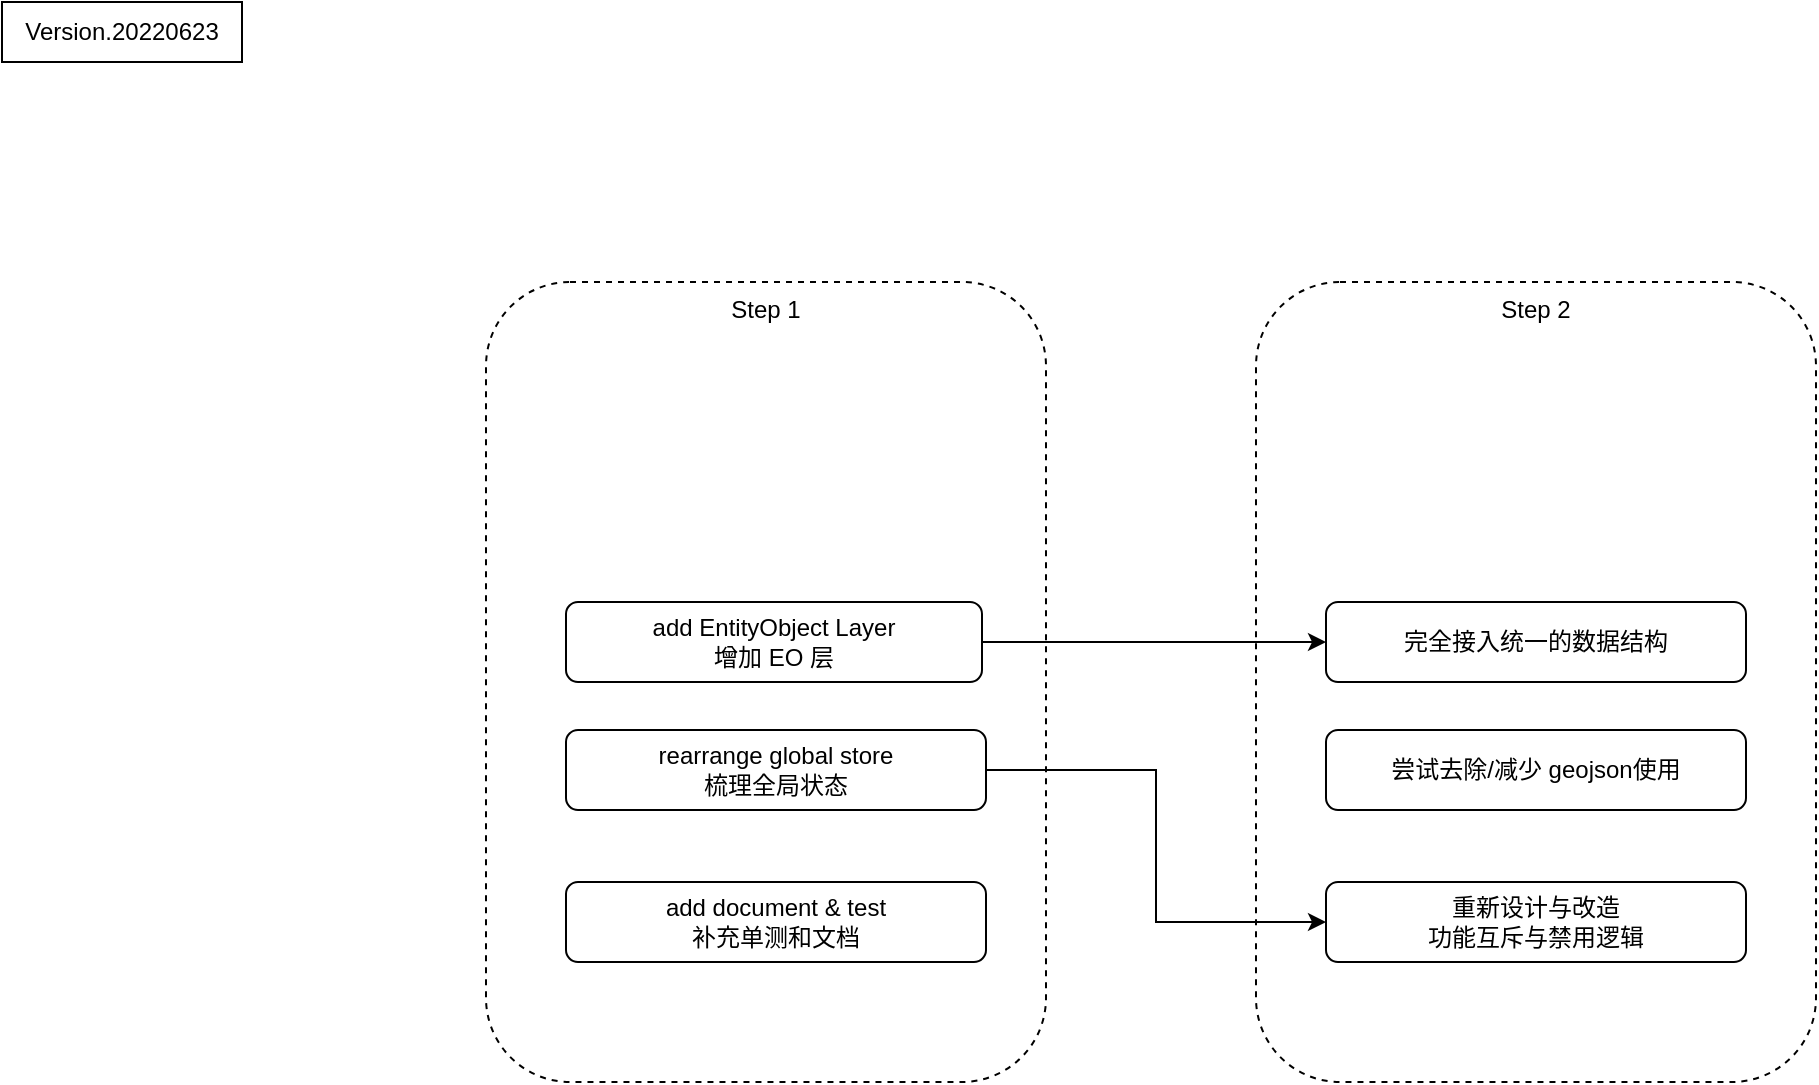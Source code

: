 <mxfile version="20.0.3" type="github" pages="2">
  <diagram id="YiE5o57jWSvUvqoF0h6f" name="Roadmap">
    <mxGraphModel dx="1426" dy="705" grid="1" gridSize="10" guides="1" tooltips="1" connect="1" arrows="1" fold="1" page="1" pageScale="1" pageWidth="1169" pageHeight="827" math="0" shadow="0">
      <root>
        <mxCell id="0" />
        <mxCell id="1" parent="0" />
        <mxCell id="myp9pq8fVBCkrFy17xMi-6" value="Step 2" style="rounded=1;whiteSpace=wrap;html=1;fillColor=none;dashed=1;verticalAlign=top;" parent="1" vertex="1">
          <mxGeometry x="637" y="150" width="280" height="400" as="geometry" />
        </mxCell>
        <mxCell id="myp9pq8fVBCkrFy17xMi-4" value="Step 1" style="rounded=1;whiteSpace=wrap;html=1;fillColor=none;dashed=1;verticalAlign=top;" parent="1" vertex="1">
          <mxGeometry x="252" y="150" width="280" height="400" as="geometry" />
        </mxCell>
        <mxCell id="myp9pq8fVBCkrFy17xMi-11" style="edgeStyle=orthogonalEdgeStyle;rounded=0;orthogonalLoop=1;jettySize=auto;html=1;exitX=1;exitY=0.5;exitDx=0;exitDy=0;entryX=0;entryY=0.5;entryDx=0;entryDy=0;" parent="1" source="myp9pq8fVBCkrFy17xMi-1" target="3" edge="1">
          <mxGeometry relative="1" as="geometry">
            <mxPoint x="550" y="330" as="targetPoint" />
          </mxGeometry>
        </mxCell>
        <mxCell id="myp9pq8fVBCkrFy17xMi-1" value="add EntityObject Layer&lt;br&gt;增加 EO 层" style="rounded=1;whiteSpace=wrap;html=1;" parent="1" vertex="1">
          <mxGeometry x="292" y="310" width="208" height="40" as="geometry" />
        </mxCell>
        <mxCell id="myp9pq8fVBCkrFy17xMi-8" style="edgeStyle=orthogonalEdgeStyle;rounded=0;orthogonalLoop=1;jettySize=auto;html=1;entryX=0;entryY=0.5;entryDx=0;entryDy=0;" parent="1" source="myp9pq8fVBCkrFy17xMi-2" target="myp9pq8fVBCkrFy17xMi-5" edge="1">
          <mxGeometry relative="1" as="geometry" />
        </mxCell>
        <mxCell id="myp9pq8fVBCkrFy17xMi-2" value="rearrange global store&lt;br&gt;梳理全局状态" style="rounded=1;whiteSpace=wrap;html=1;" parent="1" vertex="1">
          <mxGeometry x="292" y="374" width="210" height="40" as="geometry" />
        </mxCell>
        <mxCell id="myp9pq8fVBCkrFy17xMi-3" value="add document &amp;amp; test&lt;br&gt;补充单测和文档" style="rounded=1;whiteSpace=wrap;html=1;" parent="1" vertex="1">
          <mxGeometry x="292" y="450" width="210" height="40" as="geometry" />
        </mxCell>
        <mxCell id="myp9pq8fVBCkrFy17xMi-5" value="重新设计与改造&lt;br&gt;功能互斥与禁用逻辑" style="rounded=1;whiteSpace=wrap;html=1;" parent="1" vertex="1">
          <mxGeometry x="672" y="450" width="210" height="40" as="geometry" />
        </mxCell>
        <mxCell id="myp9pq8fVBCkrFy17xMi-9" value="Version.20220623" style="rounded=0;whiteSpace=wrap;html=1;fillColor=none;" parent="1" vertex="1">
          <mxGeometry x="10" y="10" width="120" height="30" as="geometry" />
        </mxCell>
        <mxCell id="myp9pq8fVBCkrFy17xMi-10" value="尝试去除/减少 geojson使用" style="rounded=1;whiteSpace=wrap;html=1;" parent="1" vertex="1">
          <mxGeometry x="672" y="374" width="210" height="40" as="geometry" />
        </mxCell>
        <mxCell id="3" value="完全接入统一的数据结构" style="rounded=1;whiteSpace=wrap;html=1;" parent="1" vertex="1">
          <mxGeometry x="672" y="310" width="210" height="40" as="geometry" />
        </mxCell>
      </root>
    </mxGraphModel>
  </diagram>
  <diagram id="PZfzZNaTvzWQmKP6ip1n" name="EO">
    <mxGraphModel dx="1426" dy="705" grid="1" gridSize="10" guides="1" tooltips="1" connect="1" arrows="1" fold="1" page="1" pageScale="1" pageWidth="1169" pageHeight="827" math="0" shadow="0">
      <root>
        <mxCell id="6CST_ldn4HrXpU7ngzwl-0" />
        <mxCell id="6CST_ldn4HrXpU7ngzwl-1" parent="6CST_ldn4HrXpU7ngzwl-0" />
        <mxCell id="6CST_ldn4HrXpU7ngzwl-2" value="DO" style="text;html=1;strokeColor=none;fillColor=none;align=center;verticalAlign=middle;whiteSpace=wrap;rounded=0;fontStyle=1" parent="6CST_ldn4HrXpU7ngzwl-1" vertex="1">
          <mxGeometry x="110" y="130" width="60" height="30" as="geometry" />
        </mxCell>
        <mxCell id="UQHJfrH1eQ4CoD49mELn-0" value="Version.20220706" style="rounded=0;whiteSpace=wrap;html=1;fillColor=none;" parent="6CST_ldn4HrXpU7ngzwl-1" vertex="1">
          <mxGeometry x="10" y="10" width="120" height="30" as="geometry" />
        </mxCell>
        <mxCell id="UQHJfrH1eQ4CoD49mELn-1" value="EO" style="text;html=1;strokeColor=none;fillColor=none;align=center;verticalAlign=middle;whiteSpace=wrap;rounded=0;fontStyle=1" parent="6CST_ldn4HrXpU7ngzwl-1" vertex="1">
          <mxGeometry x="290" y="130" width="60" height="30" as="geometry" />
        </mxCell>
        <mxCell id="UQHJfrH1eQ4CoD49mELn-2" value="VO" style="text;html=1;strokeColor=none;fillColor=none;align=center;verticalAlign=middle;whiteSpace=wrap;rounded=0;fontStyle=1" parent="6CST_ldn4HrXpU7ngzwl-1" vertex="1">
          <mxGeometry x="470" y="130" width="60" height="30" as="geometry" />
        </mxCell>
        <mxCell id="UQHJfrH1eQ4CoD49mELn-3" value="xkObject3D" style="text;html=1;strokeColor=none;fillColor=none;align=center;verticalAlign=middle;whiteSpace=wrap;rounded=0;fontStyle=1" parent="6CST_ldn4HrXpU7ngzwl-1" vertex="1">
          <mxGeometry x="635" y="130" width="90" height="30" as="geometry" />
        </mxCell>
        <mxCell id="UQHJfrH1eQ4CoD49mELn-4" value="&lt;b style=&quot;font-size: 13px&quot;&gt;&lt;font style=&quot;font-size: 13px&quot; color=&quot;#336afe&quot;&gt;TREE&lt;/font&gt;&lt;/b&gt;" style="text;html=1;strokeColor=#336afe;fillColor=none;align=center;verticalAlign=middle;whiteSpace=wrap;rounded=1;imageWidth=26;fontSize=13;spacing=0;" parent="6CST_ldn4HrXpU7ngzwl-1" vertex="1">
          <mxGeometry x="298" y="160" width="44" height="19" as="geometry" />
        </mxCell>
        <mxCell id="UQHJfrH1eQ4CoD49mELn-5" value="&lt;b style=&quot;font-size: 13px&quot;&gt;&lt;font style=&quot;font-size: 13px&quot; color=&quot;#336afe&quot;&gt;TREE&lt;/font&gt;&lt;/b&gt;" style="text;html=1;strokeColor=#336AFE;fillColor=none;align=center;verticalAlign=middle;whiteSpace=wrap;rounded=1;imageWidth=26;fontSize=13;spacing=0;" parent="6CST_ldn4HrXpU7ngzwl-1" vertex="1">
          <mxGeometry x="478" y="160" width="44" height="19" as="geometry" />
        </mxCell>
        <mxCell id="UQHJfrH1eQ4CoD49mELn-7" value="&lt;span style=&quot;font-weight: normal&quot;&gt;Three.Group/Mesh&lt;/span&gt;" style="text;html=1;strokeColor=none;fillColor=none;align=center;verticalAlign=middle;whiteSpace=wrap;rounded=0;fontStyle=1" parent="6CST_ldn4HrXpU7ngzwl-1" vertex="1">
          <mxGeometry x="650" y="40" width="60" height="30" as="geometry" />
        </mxCell>
        <mxCell id="UQHJfrH1eQ4CoD49mELn-8" value="" style="endArrow=classic;html=1;fontSize=13;fontColor=#FFFF00;exitX=1;exitY=0.5;exitDx=0;exitDy=0;entryX=0;entryY=0.5;entryDx=0;entryDy=0;" parent="6CST_ldn4HrXpU7ngzwl-1" source="6CST_ldn4HrXpU7ngzwl-2" target="UQHJfrH1eQ4CoD49mELn-1" edge="1">
          <mxGeometry width="50" height="50" relative="1" as="geometry">
            <mxPoint x="390" y="360" as="sourcePoint" />
            <mxPoint x="440" y="310" as="targetPoint" />
          </mxGeometry>
        </mxCell>
        <mxCell id="UQHJfrH1eQ4CoD49mELn-9" value="" style="endArrow=classic;html=1;fontSize=13;fontColor=#FFFF00;exitX=1;exitY=0.5;exitDx=0;exitDy=0;entryX=0;entryY=0.5;entryDx=0;entryDy=0;" parent="6CST_ldn4HrXpU7ngzwl-1" source="UQHJfrH1eQ4CoD49mELn-2" target="UQHJfrH1eQ4CoD49mELn-3" edge="1">
          <mxGeometry width="50" height="50" relative="1" as="geometry">
            <mxPoint x="570" y="280" as="sourcePoint" />
            <mxPoint x="690" y="280" as="targetPoint" />
          </mxGeometry>
        </mxCell>
        <mxCell id="UQHJfrH1eQ4CoD49mELn-10" value="" style="endArrow=classic;html=1;fontSize=13;fontColor=#FFFF00;" parent="6CST_ldn4HrXpU7ngzwl-1" source="UQHJfrH1eQ4CoD49mELn-1" target="UQHJfrH1eQ4CoD49mELn-2" edge="1">
          <mxGeometry width="50" height="50" relative="1" as="geometry">
            <mxPoint x="350" y="144.5" as="sourcePoint" />
            <mxPoint x="470" y="144.5" as="targetPoint" />
          </mxGeometry>
        </mxCell>
        <mxCell id="UQHJfrH1eQ4CoD49mELn-12" value="" style="endArrow=classic;html=1;fontSize=13;fontColor=#FFFF00;exitX=1;exitY=0.5;exitDx=0;exitDy=0;entryX=0;entryY=0.5;entryDx=0;entryDy=0;dashed=1;" parent="6CST_ldn4HrXpU7ngzwl-1" source="UQHJfrH1eQ4CoD49mELn-13" target="6CST_ldn4HrXpU7ngzwl-2" edge="1">
          <mxGeometry width="50" height="50" relative="1" as="geometry">
            <mxPoint x="200" y="290" as="sourcePoint" />
            <mxPoint x="320" y="290" as="targetPoint" />
          </mxGeometry>
        </mxCell>
        <mxCell id="UQHJfrH1eQ4CoD49mELn-13" value="&lt;span style=&quot;font-weight: normal&quot;&gt;Backend&lt;/span&gt;" style="text;html=1;strokeColor=none;fillColor=none;align=center;verticalAlign=middle;whiteSpace=wrap;rounded=0;fontStyle=1;textOpacity=60;" parent="6CST_ldn4HrXpU7ngzwl-1" vertex="1">
          <mxGeometry x="10" y="130" width="60" height="30" as="geometry" />
        </mxCell>
        <mxCell id="35N5Ec332T6qUWRBy9Zr-0" value="&lt;span style=&quot;font-weight: normal&quot;&gt;View&lt;/span&gt;" style="text;html=1;strokeColor=none;fillColor=none;align=center;verticalAlign=middle;whiteSpace=wrap;rounded=0;fontStyle=1;textOpacity=60;" parent="6CST_ldn4HrXpU7ngzwl-1" vertex="1">
          <mxGeometry x="760" y="130" width="60" height="30" as="geometry" />
        </mxCell>
        <mxCell id="35N5Ec332T6qUWRBy9Zr-1" value="" style="endArrow=classic;html=1;fontSize=13;fontColor=#FFFF00;exitX=1;exitY=0.5;exitDx=0;exitDy=0;entryX=0;entryY=0.5;entryDx=0;entryDy=0;dashed=1;" parent="6CST_ldn4HrXpU7ngzwl-1" source="UQHJfrH1eQ4CoD49mELn-3" target="35N5Ec332T6qUWRBy9Zr-0" edge="1">
          <mxGeometry width="50" height="50" relative="1" as="geometry">
            <mxPoint x="80" y="155" as="sourcePoint" />
            <mxPoint x="120" y="155" as="targetPoint" />
          </mxGeometry>
        </mxCell>
        <mxCell id="BwN-gAhCA8Xk8vMQn4hv-0" value="&lt;font color=&quot;#000000&quot;&gt;extends&lt;/font&gt;" style="shape=flexArrow;endArrow=classic;html=1;dashed=1;fontColor=#336AFE;entryX=0.5;entryY=1;entryDx=0;entryDy=0;exitX=0.5;exitY=0;exitDx=0;exitDy=0;" parent="6CST_ldn4HrXpU7ngzwl-1" source="UQHJfrH1eQ4CoD49mELn-3" target="UQHJfrH1eQ4CoD49mELn-7" edge="1">
          <mxGeometry width="50" height="50" relative="1" as="geometry">
            <mxPoint x="390" y="360" as="sourcePoint" />
            <mxPoint x="440" y="310" as="targetPoint" />
          </mxGeometry>
        </mxCell>
        <mxCell id="BwN-gAhCA8Xk8vMQn4hv-1" value="BuildingComplex" style="text;html=1;strokeColor=none;fillColor=none;align=center;verticalAlign=middle;whiteSpace=wrap;rounded=0;fontColor=#000000;" parent="6CST_ldn4HrXpU7ngzwl-1" vertex="1">
          <mxGeometry x="110" y="240" width="60" height="30" as="geometry" />
        </mxCell>
        <mxCell id="BwN-gAhCA8Xk8vMQn4hv-2" value="OutlineGroup" style="text;html=1;strokeColor=none;fillColor=none;align=center;verticalAlign=middle;whiteSpace=wrap;rounded=0;fontColor=#000000;" parent="6CST_ldn4HrXpU7ngzwl-1" vertex="1">
          <mxGeometry x="110" y="380" width="60" height="30" as="geometry" />
        </mxCell>
        <mxCell id="BwN-gAhCA8Xk8vMQn4hv-3" value="BuildingSingle" style="text;html=1;strokeColor=none;fillColor=none;align=center;verticalAlign=middle;whiteSpace=wrap;rounded=0;fontColor=#000000;" parent="6CST_ldn4HrXpU7ngzwl-1" vertex="1">
          <mxGeometry x="110" y="310" width="60" height="30" as="geometry" />
        </mxCell>
        <mxCell id="BwN-gAhCA8Xk8vMQn4hv-4" value="Outline" style="text;html=1;strokeColor=none;fillColor=none;align=center;verticalAlign=middle;whiteSpace=wrap;rounded=0;fontColor=#000000;" parent="6CST_ldn4HrXpU7ngzwl-1" vertex="1">
          <mxGeometry x="110" y="450" width="60" height="30" as="geometry" />
        </mxCell>
        <mxCell id="BwN-gAhCA8Xk8vMQn4hv-5" value="LayoutUnit" style="text;html=1;strokeColor=none;fillColor=none;align=center;verticalAlign=middle;whiteSpace=wrap;rounded=0;fontColor=#000000;" parent="6CST_ldn4HrXpU7ngzwl-1" vertex="1">
          <mxGeometry x="110" y="520" width="60" height="30" as="geometry" />
        </mxCell>
        <mxCell id="BwN-gAhCA8Xk8vMQn4hv-6" value="" style="shape=flexArrow;endArrow=classic;html=1;fontColor=#000000;exitX=0.5;exitY=0;exitDx=0;exitDy=0;entryX=0.5;entryY=1;entryDx=0;entryDy=0;" parent="6CST_ldn4HrXpU7ngzwl-1" source="BwN-gAhCA8Xk8vMQn4hv-5" target="BwN-gAhCA8Xk8vMQn4hv-4" edge="1">
          <mxGeometry width="50" height="50" relative="1" as="geometry">
            <mxPoint x="390" y="380" as="sourcePoint" />
            <mxPoint x="440" y="330" as="targetPoint" />
          </mxGeometry>
        </mxCell>
        <mxCell id="BwN-gAhCA8Xk8vMQn4hv-7" value="" style="shape=flexArrow;endArrow=classic;html=1;fontColor=#000000;exitX=0.5;exitY=0;exitDx=0;exitDy=0;entryX=0.5;entryY=1;entryDx=0;entryDy=0;" parent="6CST_ldn4HrXpU7ngzwl-1" source="BwN-gAhCA8Xk8vMQn4hv-4" target="BwN-gAhCA8Xk8vMQn4hv-2" edge="1">
          <mxGeometry width="50" height="50" relative="1" as="geometry">
            <mxPoint x="310" y="460" as="sourcePoint" />
            <mxPoint x="310" y="420" as="targetPoint" />
          </mxGeometry>
        </mxCell>
        <mxCell id="BwN-gAhCA8Xk8vMQn4hv-8" value="" style="shape=flexArrow;endArrow=classic;html=1;fontColor=#000000;exitX=0.5;exitY=0;exitDx=0;exitDy=0;entryX=0.5;entryY=1;entryDx=0;entryDy=0;" parent="6CST_ldn4HrXpU7ngzwl-1" source="BwN-gAhCA8Xk8vMQn4hv-2" target="BwN-gAhCA8Xk8vMQn4hv-3" edge="1">
          <mxGeometry width="50" height="50" relative="1" as="geometry">
            <mxPoint x="380" y="500" as="sourcePoint" />
            <mxPoint x="380" y="460" as="targetPoint" />
          </mxGeometry>
        </mxCell>
        <mxCell id="BwN-gAhCA8Xk8vMQn4hv-9" value="" style="shape=flexArrow;endArrow=classic;html=1;fontColor=#000000;exitX=0.5;exitY=0;exitDx=0;exitDy=0;entryX=0.5;entryY=1;entryDx=0;entryDy=0;" parent="6CST_ldn4HrXpU7ngzwl-1" source="BwN-gAhCA8Xk8vMQn4hv-3" target="BwN-gAhCA8Xk8vMQn4hv-1" edge="1">
          <mxGeometry width="50" height="50" relative="1" as="geometry">
            <mxPoint x="420" y="490" as="sourcePoint" />
            <mxPoint x="420" y="450" as="targetPoint" />
          </mxGeometry>
        </mxCell>
        <mxCell id="BwN-gAhCA8Xk8vMQn4hv-10" value="GuideLine" style="text;html=1;strokeColor=none;fillColor=none;align=center;verticalAlign=middle;whiteSpace=wrap;rounded=0;fontColor=#000000;" parent="6CST_ldn4HrXpU7ngzwl-1" vertex="1">
          <mxGeometry x="110" y="190" width="60" height="30" as="geometry" />
        </mxCell>
        <mxCell id="BwN-gAhCA8Xk8vMQn4hv-11" value="&lt;p&gt;Common attributes:&lt;/p&gt;&lt;p&gt;&lt;ul&gt;&lt;li&gt;name;&lt;/li&gt;&lt;li&gt;hash:&lt;/li&gt;&lt;li&gt;toVO/VO;&lt;/li&gt;&lt;li&gt;toDO/DO;&lt;/li&gt;&lt;li&gt;createByDO;&lt;/li&gt;&lt;li&gt;...&lt;/li&gt;&lt;/ul&gt;&lt;/p&gt;" style="text;html=1;strokeColor=default;fillColor=none;spacing=5;spacingTop=-20;whiteSpace=wrap;overflow=hidden;rounded=1;fontColor=#000000;arcSize=4;imageWidth=24;" parent="6CST_ldn4HrXpU7ngzwl-1" vertex="1">
          <mxGeometry x="260" y="290" width="120" height="160" as="geometry" />
        </mxCell>
        <mxCell id="BwN-gAhCA8Xk8vMQn4hv-12" value="&lt;p&gt;Common attributes:&lt;/p&gt;&lt;p&gt;&lt;/p&gt;&lt;ul&gt;&lt;li&gt;name;&lt;/li&gt;&lt;li&gt;toEO/EO;&lt;/li&gt;&lt;li&gt;createByEO;&lt;/li&gt;&lt;li&gt;...&lt;/li&gt;&lt;/ul&gt;&lt;p&gt;&lt;/p&gt;" style="text;html=1;strokeColor=default;fillColor=none;spacing=5;spacingTop=-20;whiteSpace=wrap;overflow=hidden;rounded=1;fontColor=#000000;arcSize=4;imageWidth=24;" parent="6CST_ldn4HrXpU7ngzwl-1" vertex="1">
          <mxGeometry x="440" y="290" width="120" height="160" as="geometry" />
        </mxCell>
        <mxCell id="BwN-gAhCA8Xk8vMQn4hv-18" value="" style="group" parent="6CST_ldn4HrXpU7ngzwl-1" vertex="1" connectable="0">
          <mxGeometry x="630" y="350" width="110" height="70" as="geometry" />
        </mxCell>
        <mxCell id="BwN-gAhCA8Xk8vMQn4hv-16" value="&lt;p style=&quot;&quot;&gt;BuildingSingle&lt;/p&gt;&lt;p&gt;&lt;/p&gt;" style="text;html=1;strokeColor=default;fillColor=none;spacing=5;spacingTop=-20;whiteSpace=wrap;overflow=hidden;rounded=1;fontColor=#000000;arcSize=4;imageWidth=24;align=center;verticalAlign=bottom;" parent="BwN-gAhCA8Xk8vMQn4hv-18" vertex="1">
          <mxGeometry width="110" height="70" as="geometry" />
        </mxCell>
        <mxCell id="BwN-gAhCA8Xk8vMQn4hv-17" value="Mesh" style="text;html=1;strokeColor=default;fillColor=none;align=center;verticalAlign=middle;whiteSpace=wrap;rounded=0;fontColor=#000000;" parent="BwN-gAhCA8Xk8vMQn4hv-18" vertex="1">
          <mxGeometry width="35.2" height="20" as="geometry" />
        </mxCell>
        <mxCell id="BwN-gAhCA8Xk8vMQn4hv-19" value="Group" style="rounded=1;whiteSpace=wrap;html=1;fontColor=#000000;strokeColor=default;fillColor=none;arcSize=4;align=left;verticalAlign=top;" parent="6CST_ldn4HrXpU7ngzwl-1" vertex="1">
          <mxGeometry x="620" y="300" width="130" height="140" as="geometry" />
        </mxCell>
        <mxCell id="BwN-gAhCA8Xk8vMQn4hv-20" value="Group&lt;br&gt;..." style="rounded=1;whiteSpace=wrap;html=1;fontColor=#000000;strokeColor=default;fillColor=none;arcSize=4;align=left;verticalAlign=top;" parent="6CST_ldn4HrXpU7ngzwl-1" vertex="1">
          <mxGeometry x="610" y="260" width="150" height="190" as="geometry" />
        </mxCell>
        <mxCell id="J4haiBXOlXzcuLNFCDBT-0" value="" style="endArrow=none;dashed=1;html=1;dashPattern=1 3;strokeWidth=2;rounded=0;" edge="1" parent="6CST_ldn4HrXpU7ngzwl-1">
          <mxGeometry width="50" height="50" relative="1" as="geometry">
            <mxPoint x="85" y="575" as="sourcePoint" />
            <mxPoint x="85" y="75" as="targetPoint" />
          </mxGeometry>
        </mxCell>
        <mxCell id="J4haiBXOlXzcuLNFCDBT-1" value="" style="endArrow=none;dashed=1;html=1;dashPattern=1 3;strokeWidth=2;rounded=0;" edge="1" parent="6CST_ldn4HrXpU7ngzwl-1">
          <mxGeometry width="50" height="50" relative="1" as="geometry">
            <mxPoint x="222" y="575" as="sourcePoint" />
            <mxPoint x="222" y="75" as="targetPoint" />
          </mxGeometry>
        </mxCell>
        <mxCell id="J4haiBXOlXzcuLNFCDBT-2" value="" style="endArrow=none;dashed=1;html=1;dashPattern=1 3;strokeWidth=2;rounded=0;" edge="1" parent="6CST_ldn4HrXpU7ngzwl-1">
          <mxGeometry width="50" height="50" relative="1" as="geometry">
            <mxPoint x="409" y="575" as="sourcePoint" />
            <mxPoint x="409" y="75" as="targetPoint" />
          </mxGeometry>
        </mxCell>
        <mxCell id="J4haiBXOlXzcuLNFCDBT-3" value="" style="endArrow=none;dashed=1;html=1;dashPattern=1 3;strokeWidth=2;rounded=0;" edge="1" parent="6CST_ldn4HrXpU7ngzwl-1">
          <mxGeometry width="50" height="50" relative="1" as="geometry">
            <mxPoint x="584" y="575" as="sourcePoint" />
            <mxPoint x="584" y="75" as="targetPoint" />
          </mxGeometry>
        </mxCell>
      </root>
    </mxGraphModel>
  </diagram>
</mxfile>
